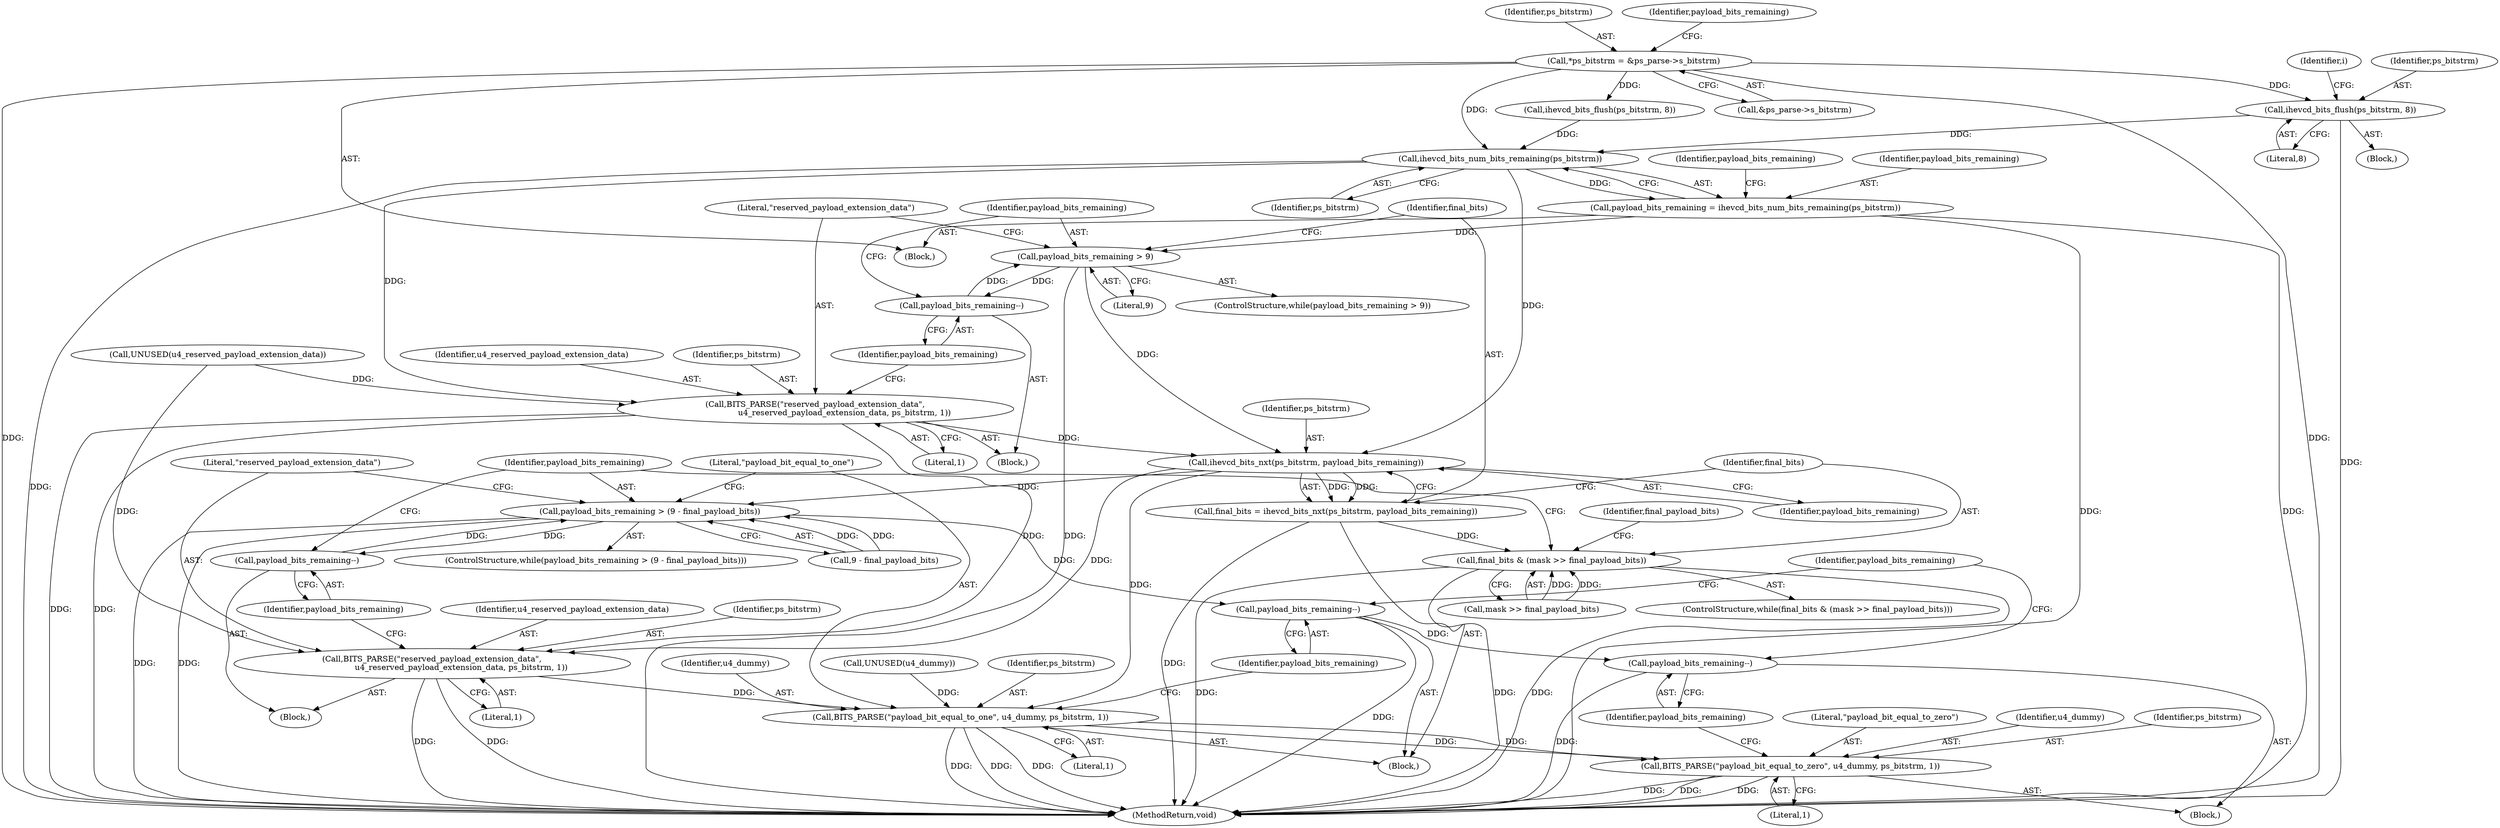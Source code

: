 digraph "0_Android_9f0fb67540d2259e4930d9bd5f1a1a6fb95af862@pointer" {
"1000267" [label="(Call,ihevcd_bits_flush(ps_bitstrm, 8))"];
"1000117" [label="(Call,*ps_bitstrm = &ps_parse->s_bitstrm)"];
"1000273" [label="(Call,ihevcd_bits_num_bits_remaining(ps_bitstrm))"];
"1000271" [label="(Call,payload_bits_remaining = ihevcd_bits_num_bits_remaining(ps_bitstrm))"];
"1000294" [label="(Call,payload_bits_remaining > 9)"];
"1000303" [label="(Call,payload_bits_remaining--)"];
"1000307" [label="(Call,ihevcd_bits_nxt(ps_bitstrm, payload_bits_remaining))"];
"1000305" [label="(Call,final_bits = ihevcd_bits_nxt(ps_bitstrm, payload_bits_remaining))"];
"1000311" [label="(Call,final_bits & (mask >> final_payload_bits))"];
"1000321" [label="(Call,payload_bits_remaining > (9 - final_payload_bits))"];
"1000332" [label="(Call,payload_bits_remaining--)"];
"1000339" [label="(Call,payload_bits_remaining--)"];
"1000349" [label="(Call,payload_bits_remaining--)"];
"1000327" [label="(Call,BITS_PARSE(\"reserved_payload_extension_data\",\n                       u4_reserved_payload_extension_data, ps_bitstrm, 1))"];
"1000334" [label="(Call,BITS_PARSE(\"payload_bit_equal_to_one\", u4_dummy, ps_bitstrm, 1))"];
"1000344" [label="(Call,BITS_PARSE(\"payload_bit_equal_to_zero\", u4_dummy, ps_bitstrm, 1))"];
"1000298" [label="(Call,BITS_PARSE(\"reserved_payload_extension_data\",\n                       u4_reserved_payload_extension_data, ps_bitstrm, 1))"];
"1000306" [label="(Identifier,final_bits)"];
"1000334" [label="(Call,BITS_PARSE(\"payload_bit_equal_to_one\", u4_dummy, ps_bitstrm, 1))"];
"1000335" [label="(Literal,\"payload_bit_equal_to_one\")"];
"1000322" [label="(Identifier,payload_bits_remaining)"];
"1000291" [label="(Call,UNUSED(u4_reserved_payload_extension_data))"];
"1000269" [label="(Literal,8)"];
"1000118" [label="(Identifier,ps_bitstrm)"];
"1000267" [label="(Call,ihevcd_bits_flush(ps_bitstrm, 8))"];
"1000274" [label="(Identifier,ps_bitstrm)"];
"1000297" [label="(Block,)"];
"1000321" [label="(Call,payload_bits_remaining > (9 - final_payload_bits))"];
"1000350" [label="(Identifier,payload_bits_remaining)"];
"1000271" [label="(Call,payload_bits_remaining = ihevcd_bits_num_bits_remaining(ps_bitstrm))"];
"1000336" [label="(Identifier,u4_dummy)"];
"1000119" [label="(Call,&ps_parse->s_bitstrm)"];
"1000310" [label="(ControlStructure,while(final_bits & (mask >> final_payload_bits)))"];
"1000311" [label="(Call,final_bits & (mask >> final_payload_bits))"];
"1000323" [label="(Call,9 - final_payload_bits)"];
"1000265" [label="(Identifier,i)"];
"1000293" [label="(ControlStructure,while(payload_bits_remaining > 9))"];
"1000295" [label="(Identifier,payload_bits_remaining)"];
"1000339" [label="(Call,payload_bits_remaining--)"];
"1000294" [label="(Call,payload_bits_remaining > 9)"];
"1000268" [label="(Identifier,ps_bitstrm)"];
"1000300" [label="(Identifier,u4_reserved_payload_extension_data)"];
"1000235" [label="(Call,ihevcd_bits_flush(ps_bitstrm, 8))"];
"1000298" [label="(Call,BITS_PARSE(\"reserved_payload_extension_data\",\n                       u4_reserved_payload_extension_data, ps_bitstrm, 1))"];
"1000307" [label="(Call,ihevcd_bits_nxt(ps_bitstrm, payload_bits_remaining))"];
"1000320" [label="(ControlStructure,while(payload_bits_remaining > (9 - final_payload_bits)))"];
"1000349" [label="(Call,payload_bits_remaining--)"];
"1000345" [label="(Literal,\"payload_bit_equal_to_zero\")"];
"1000266" [label="(Block,)"];
"1000328" [label="(Literal,\"reserved_payload_extension_data\")"];
"1000125" [label="(Identifier,payload_bits_remaining)"];
"1000333" [label="(Identifier,payload_bits_remaining)"];
"1000273" [label="(Call,ihevcd_bits_num_bits_remaining(ps_bitstrm))"];
"1000312" [label="(Identifier,final_bits)"];
"1000326" [label="(Block,)"];
"1000276" [label="(Identifier,payload_bits_remaining)"];
"1000296" [label="(Literal,9)"];
"1000289" [label="(Call,UNUSED(u4_dummy))"];
"1000303" [label="(Call,payload_bits_remaining--)"];
"1000313" [label="(Call,mask >> final_payload_bits)"];
"1000346" [label="(Identifier,u4_dummy)"];
"1000117" [label="(Call,*ps_bitstrm = &ps_parse->s_bitstrm)"];
"1000352" [label="(MethodReturn,void)"];
"1000301" [label="(Identifier,ps_bitstrm)"];
"1000308" [label="(Identifier,ps_bitstrm)"];
"1000302" [label="(Literal,1)"];
"1000340" [label="(Identifier,payload_bits_remaining)"];
"1000299" [label="(Literal,\"reserved_payload_extension_data\")"];
"1000304" [label="(Identifier,payload_bits_remaining)"];
"1000332" [label="(Call,payload_bits_remaining--)"];
"1000272" [label="(Identifier,payload_bits_remaining)"];
"1000344" [label="(Call,BITS_PARSE(\"payload_bit_equal_to_zero\", u4_dummy, ps_bitstrm, 1))"];
"1000329" [label="(Identifier,u4_reserved_payload_extension_data)"];
"1000318" [label="(Identifier,final_payload_bits)"];
"1000330" [label="(Identifier,ps_bitstrm)"];
"1000327" [label="(Call,BITS_PARSE(\"reserved_payload_extension_data\",\n                       u4_reserved_payload_extension_data, ps_bitstrm, 1))"];
"1000348" [label="(Literal,1)"];
"1000342" [label="(Identifier,payload_bits_remaining)"];
"1000343" [label="(Block,)"];
"1000331" [label="(Literal,1)"];
"1000338" [label="(Literal,1)"];
"1000108" [label="(Block,)"];
"1000337" [label="(Identifier,ps_bitstrm)"];
"1000305" [label="(Call,final_bits = ihevcd_bits_nxt(ps_bitstrm, payload_bits_remaining))"];
"1000347" [label="(Identifier,ps_bitstrm)"];
"1000277" [label="(Block,)"];
"1000309" [label="(Identifier,payload_bits_remaining)"];
"1000267" -> "1000266"  [label="AST: "];
"1000267" -> "1000269"  [label="CFG: "];
"1000268" -> "1000267"  [label="AST: "];
"1000269" -> "1000267"  [label="AST: "];
"1000265" -> "1000267"  [label="CFG: "];
"1000267" -> "1000352"  [label="DDG: "];
"1000117" -> "1000267"  [label="DDG: "];
"1000267" -> "1000273"  [label="DDG: "];
"1000117" -> "1000108"  [label="AST: "];
"1000117" -> "1000119"  [label="CFG: "];
"1000118" -> "1000117"  [label="AST: "];
"1000119" -> "1000117"  [label="AST: "];
"1000125" -> "1000117"  [label="CFG: "];
"1000117" -> "1000352"  [label="DDG: "];
"1000117" -> "1000352"  [label="DDG: "];
"1000117" -> "1000235"  [label="DDG: "];
"1000117" -> "1000273"  [label="DDG: "];
"1000273" -> "1000271"  [label="AST: "];
"1000273" -> "1000274"  [label="CFG: "];
"1000274" -> "1000273"  [label="AST: "];
"1000271" -> "1000273"  [label="CFG: "];
"1000273" -> "1000352"  [label="DDG: "];
"1000273" -> "1000271"  [label="DDG: "];
"1000235" -> "1000273"  [label="DDG: "];
"1000273" -> "1000298"  [label="DDG: "];
"1000273" -> "1000307"  [label="DDG: "];
"1000271" -> "1000108"  [label="AST: "];
"1000272" -> "1000271"  [label="AST: "];
"1000276" -> "1000271"  [label="CFG: "];
"1000271" -> "1000352"  [label="DDG: "];
"1000271" -> "1000352"  [label="DDG: "];
"1000271" -> "1000294"  [label="DDG: "];
"1000294" -> "1000293"  [label="AST: "];
"1000294" -> "1000296"  [label="CFG: "];
"1000295" -> "1000294"  [label="AST: "];
"1000296" -> "1000294"  [label="AST: "];
"1000299" -> "1000294"  [label="CFG: "];
"1000306" -> "1000294"  [label="CFG: "];
"1000294" -> "1000352"  [label="DDG: "];
"1000303" -> "1000294"  [label="DDG: "];
"1000294" -> "1000303"  [label="DDG: "];
"1000294" -> "1000307"  [label="DDG: "];
"1000303" -> "1000297"  [label="AST: "];
"1000303" -> "1000304"  [label="CFG: "];
"1000304" -> "1000303"  [label="AST: "];
"1000295" -> "1000303"  [label="CFG: "];
"1000307" -> "1000305"  [label="AST: "];
"1000307" -> "1000309"  [label="CFG: "];
"1000308" -> "1000307"  [label="AST: "];
"1000309" -> "1000307"  [label="AST: "];
"1000305" -> "1000307"  [label="CFG: "];
"1000307" -> "1000305"  [label="DDG: "];
"1000307" -> "1000305"  [label="DDG: "];
"1000298" -> "1000307"  [label="DDG: "];
"1000307" -> "1000321"  [label="DDG: "];
"1000307" -> "1000327"  [label="DDG: "];
"1000307" -> "1000334"  [label="DDG: "];
"1000305" -> "1000277"  [label="AST: "];
"1000306" -> "1000305"  [label="AST: "];
"1000312" -> "1000305"  [label="CFG: "];
"1000305" -> "1000352"  [label="DDG: "];
"1000305" -> "1000311"  [label="DDG: "];
"1000311" -> "1000310"  [label="AST: "];
"1000311" -> "1000313"  [label="CFG: "];
"1000312" -> "1000311"  [label="AST: "];
"1000313" -> "1000311"  [label="AST: "];
"1000318" -> "1000311"  [label="CFG: "];
"1000322" -> "1000311"  [label="CFG: "];
"1000311" -> "1000352"  [label="DDG: "];
"1000311" -> "1000352"  [label="DDG: "];
"1000311" -> "1000352"  [label="DDG: "];
"1000313" -> "1000311"  [label="DDG: "];
"1000313" -> "1000311"  [label="DDG: "];
"1000321" -> "1000320"  [label="AST: "];
"1000321" -> "1000323"  [label="CFG: "];
"1000322" -> "1000321"  [label="AST: "];
"1000323" -> "1000321"  [label="AST: "];
"1000328" -> "1000321"  [label="CFG: "];
"1000335" -> "1000321"  [label="CFG: "];
"1000321" -> "1000352"  [label="DDG: "];
"1000321" -> "1000352"  [label="DDG: "];
"1000332" -> "1000321"  [label="DDG: "];
"1000323" -> "1000321"  [label="DDG: "];
"1000323" -> "1000321"  [label="DDG: "];
"1000321" -> "1000332"  [label="DDG: "];
"1000321" -> "1000339"  [label="DDG: "];
"1000332" -> "1000326"  [label="AST: "];
"1000332" -> "1000333"  [label="CFG: "];
"1000333" -> "1000332"  [label="AST: "];
"1000322" -> "1000332"  [label="CFG: "];
"1000339" -> "1000277"  [label="AST: "];
"1000339" -> "1000340"  [label="CFG: "];
"1000340" -> "1000339"  [label="AST: "];
"1000342" -> "1000339"  [label="CFG: "];
"1000339" -> "1000352"  [label="DDG: "];
"1000339" -> "1000349"  [label="DDG: "];
"1000349" -> "1000343"  [label="AST: "];
"1000349" -> "1000350"  [label="CFG: "];
"1000350" -> "1000349"  [label="AST: "];
"1000342" -> "1000349"  [label="CFG: "];
"1000349" -> "1000352"  [label="DDG: "];
"1000327" -> "1000326"  [label="AST: "];
"1000327" -> "1000331"  [label="CFG: "];
"1000328" -> "1000327"  [label="AST: "];
"1000329" -> "1000327"  [label="AST: "];
"1000330" -> "1000327"  [label="AST: "];
"1000331" -> "1000327"  [label="AST: "];
"1000333" -> "1000327"  [label="CFG: "];
"1000327" -> "1000352"  [label="DDG: "];
"1000327" -> "1000352"  [label="DDG: "];
"1000291" -> "1000327"  [label="DDG: "];
"1000298" -> "1000327"  [label="DDG: "];
"1000327" -> "1000334"  [label="DDG: "];
"1000334" -> "1000277"  [label="AST: "];
"1000334" -> "1000338"  [label="CFG: "];
"1000335" -> "1000334"  [label="AST: "];
"1000336" -> "1000334"  [label="AST: "];
"1000337" -> "1000334"  [label="AST: "];
"1000338" -> "1000334"  [label="AST: "];
"1000340" -> "1000334"  [label="CFG: "];
"1000334" -> "1000352"  [label="DDG: "];
"1000334" -> "1000352"  [label="DDG: "];
"1000334" -> "1000352"  [label="DDG: "];
"1000289" -> "1000334"  [label="DDG: "];
"1000334" -> "1000344"  [label="DDG: "];
"1000334" -> "1000344"  [label="DDG: "];
"1000344" -> "1000343"  [label="AST: "];
"1000344" -> "1000348"  [label="CFG: "];
"1000345" -> "1000344"  [label="AST: "];
"1000346" -> "1000344"  [label="AST: "];
"1000347" -> "1000344"  [label="AST: "];
"1000348" -> "1000344"  [label="AST: "];
"1000350" -> "1000344"  [label="CFG: "];
"1000344" -> "1000352"  [label="DDG: "];
"1000344" -> "1000352"  [label="DDG: "];
"1000344" -> "1000352"  [label="DDG: "];
"1000298" -> "1000297"  [label="AST: "];
"1000298" -> "1000302"  [label="CFG: "];
"1000299" -> "1000298"  [label="AST: "];
"1000300" -> "1000298"  [label="AST: "];
"1000301" -> "1000298"  [label="AST: "];
"1000302" -> "1000298"  [label="AST: "];
"1000304" -> "1000298"  [label="CFG: "];
"1000298" -> "1000352"  [label="DDG: "];
"1000298" -> "1000352"  [label="DDG: "];
"1000291" -> "1000298"  [label="DDG: "];
}
